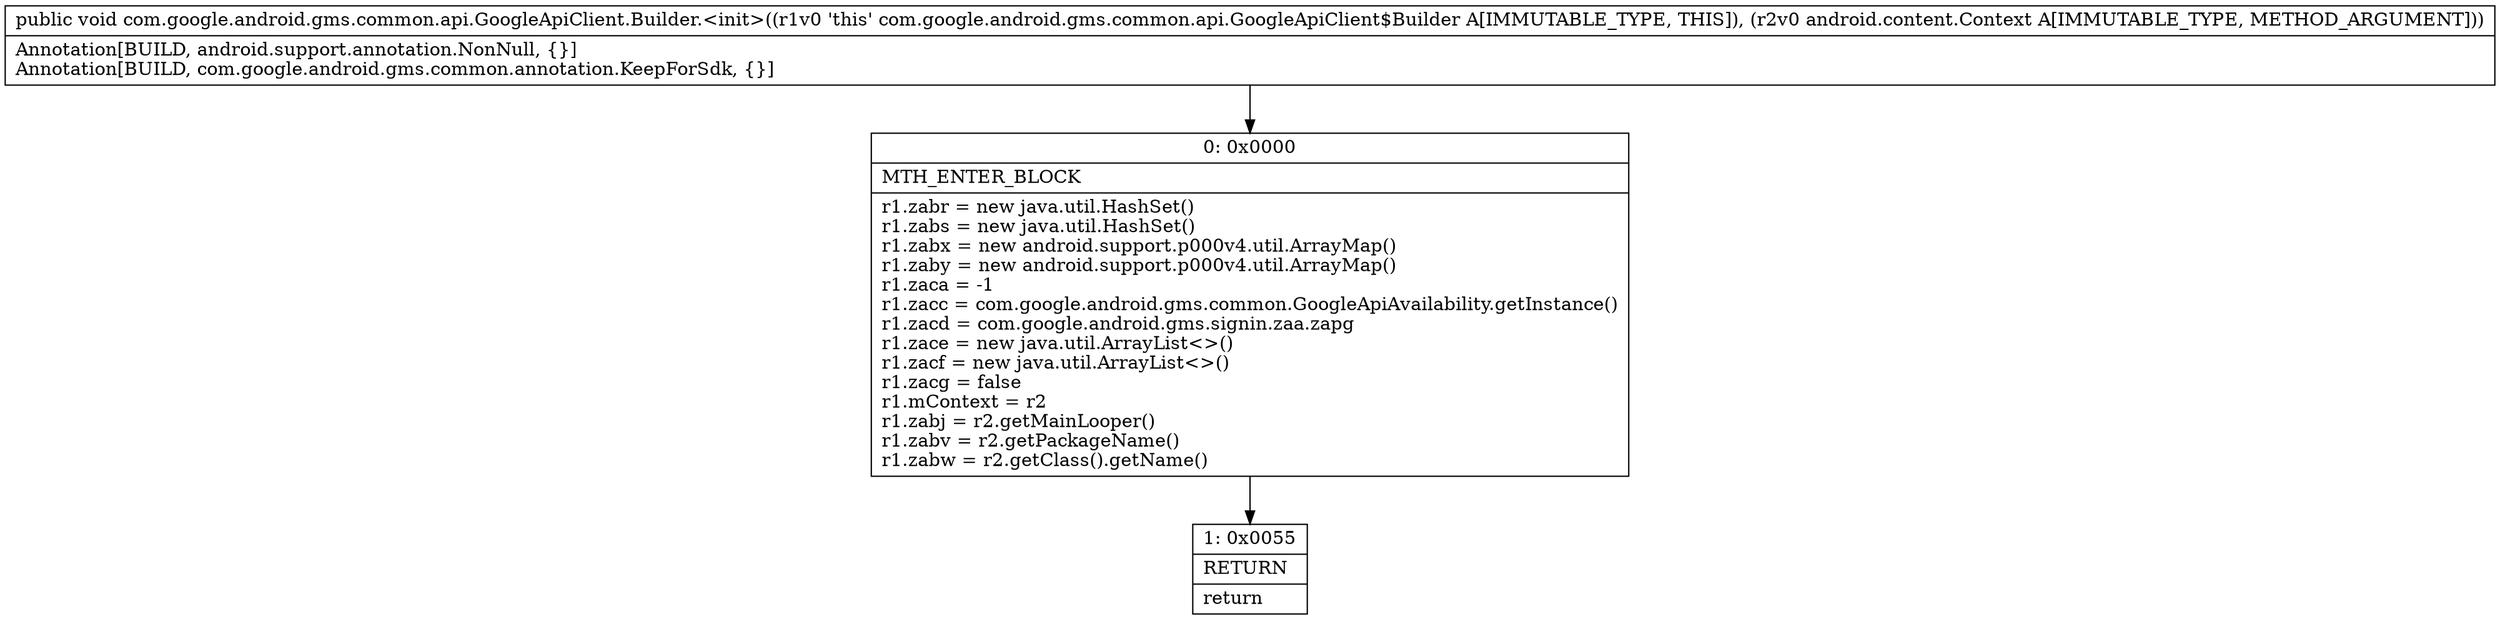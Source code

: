 digraph "CFG forcom.google.android.gms.common.api.GoogleApiClient.Builder.\<init\>(Landroid\/content\/Context;)V" {
Node_0 [shape=record,label="{0\:\ 0x0000|MTH_ENTER_BLOCK\l|r1.zabr = new java.util.HashSet()\lr1.zabs = new java.util.HashSet()\lr1.zabx = new android.support.p000v4.util.ArrayMap()\lr1.zaby = new android.support.p000v4.util.ArrayMap()\lr1.zaca = \-1\lr1.zacc = com.google.android.gms.common.GoogleApiAvailability.getInstance()\lr1.zacd = com.google.android.gms.signin.zaa.zapg\lr1.zace = new java.util.ArrayList\<\>()\lr1.zacf = new java.util.ArrayList\<\>()\lr1.zacg = false\lr1.mContext = r2\lr1.zabj = r2.getMainLooper()\lr1.zabv = r2.getPackageName()\lr1.zabw = r2.getClass().getName()\l}"];
Node_1 [shape=record,label="{1\:\ 0x0055|RETURN\l|return\l}"];
MethodNode[shape=record,label="{public void com.google.android.gms.common.api.GoogleApiClient.Builder.\<init\>((r1v0 'this' com.google.android.gms.common.api.GoogleApiClient$Builder A[IMMUTABLE_TYPE, THIS]), (r2v0 android.content.Context A[IMMUTABLE_TYPE, METHOD_ARGUMENT]))  | Annotation[BUILD, android.support.annotation.NonNull, \{\}]\lAnnotation[BUILD, com.google.android.gms.common.annotation.KeepForSdk, \{\}]\l}"];
MethodNode -> Node_0;
Node_0 -> Node_1;
}


